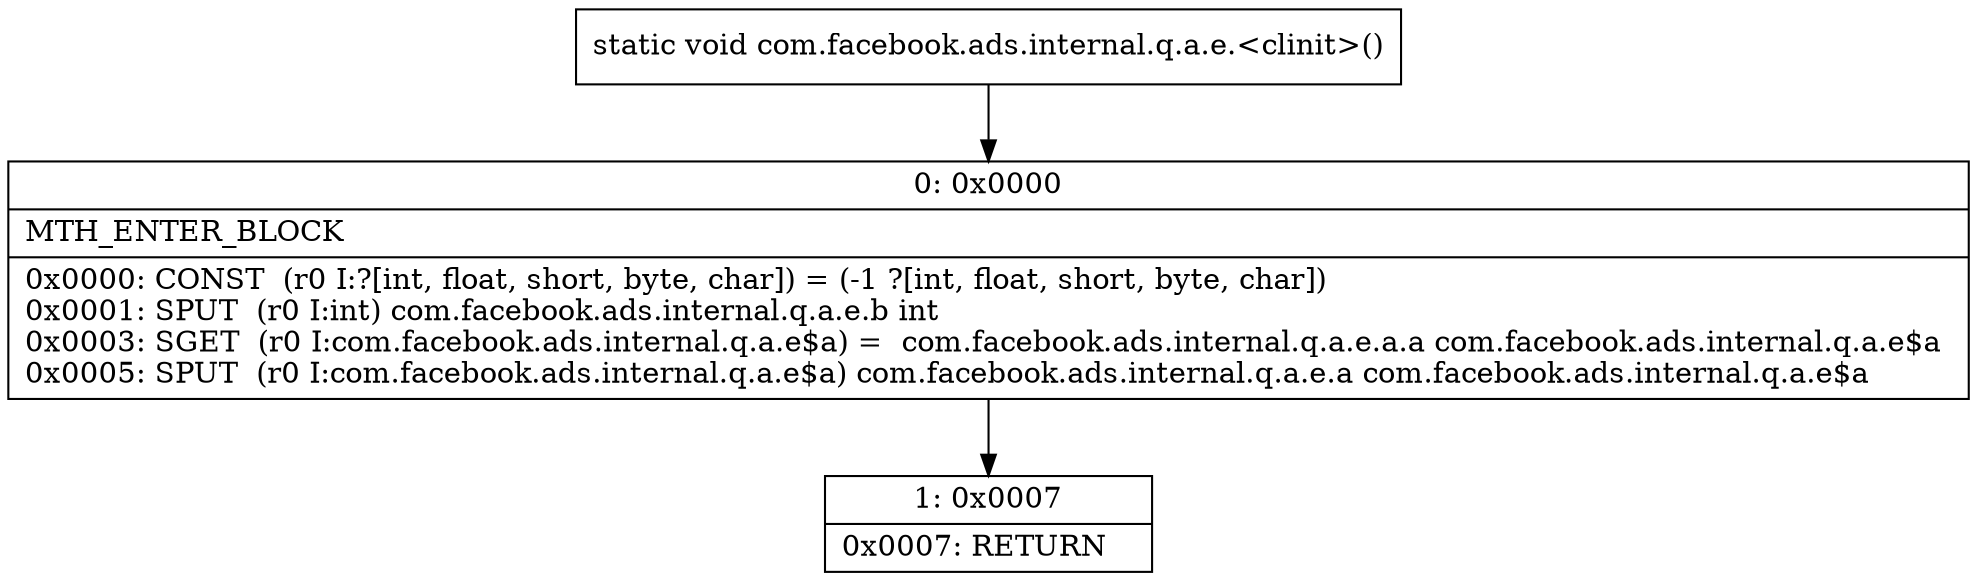 digraph "CFG forcom.facebook.ads.internal.q.a.e.\<clinit\>()V" {
Node_0 [shape=record,label="{0\:\ 0x0000|MTH_ENTER_BLOCK\l|0x0000: CONST  (r0 I:?[int, float, short, byte, char]) = (\-1 ?[int, float, short, byte, char]) \l0x0001: SPUT  (r0 I:int) com.facebook.ads.internal.q.a.e.b int \l0x0003: SGET  (r0 I:com.facebook.ads.internal.q.a.e$a) =  com.facebook.ads.internal.q.a.e.a.a com.facebook.ads.internal.q.a.e$a \l0x0005: SPUT  (r0 I:com.facebook.ads.internal.q.a.e$a) com.facebook.ads.internal.q.a.e.a com.facebook.ads.internal.q.a.e$a \l}"];
Node_1 [shape=record,label="{1\:\ 0x0007|0x0007: RETURN   \l}"];
MethodNode[shape=record,label="{static void com.facebook.ads.internal.q.a.e.\<clinit\>() }"];
MethodNode -> Node_0;
Node_0 -> Node_1;
}

